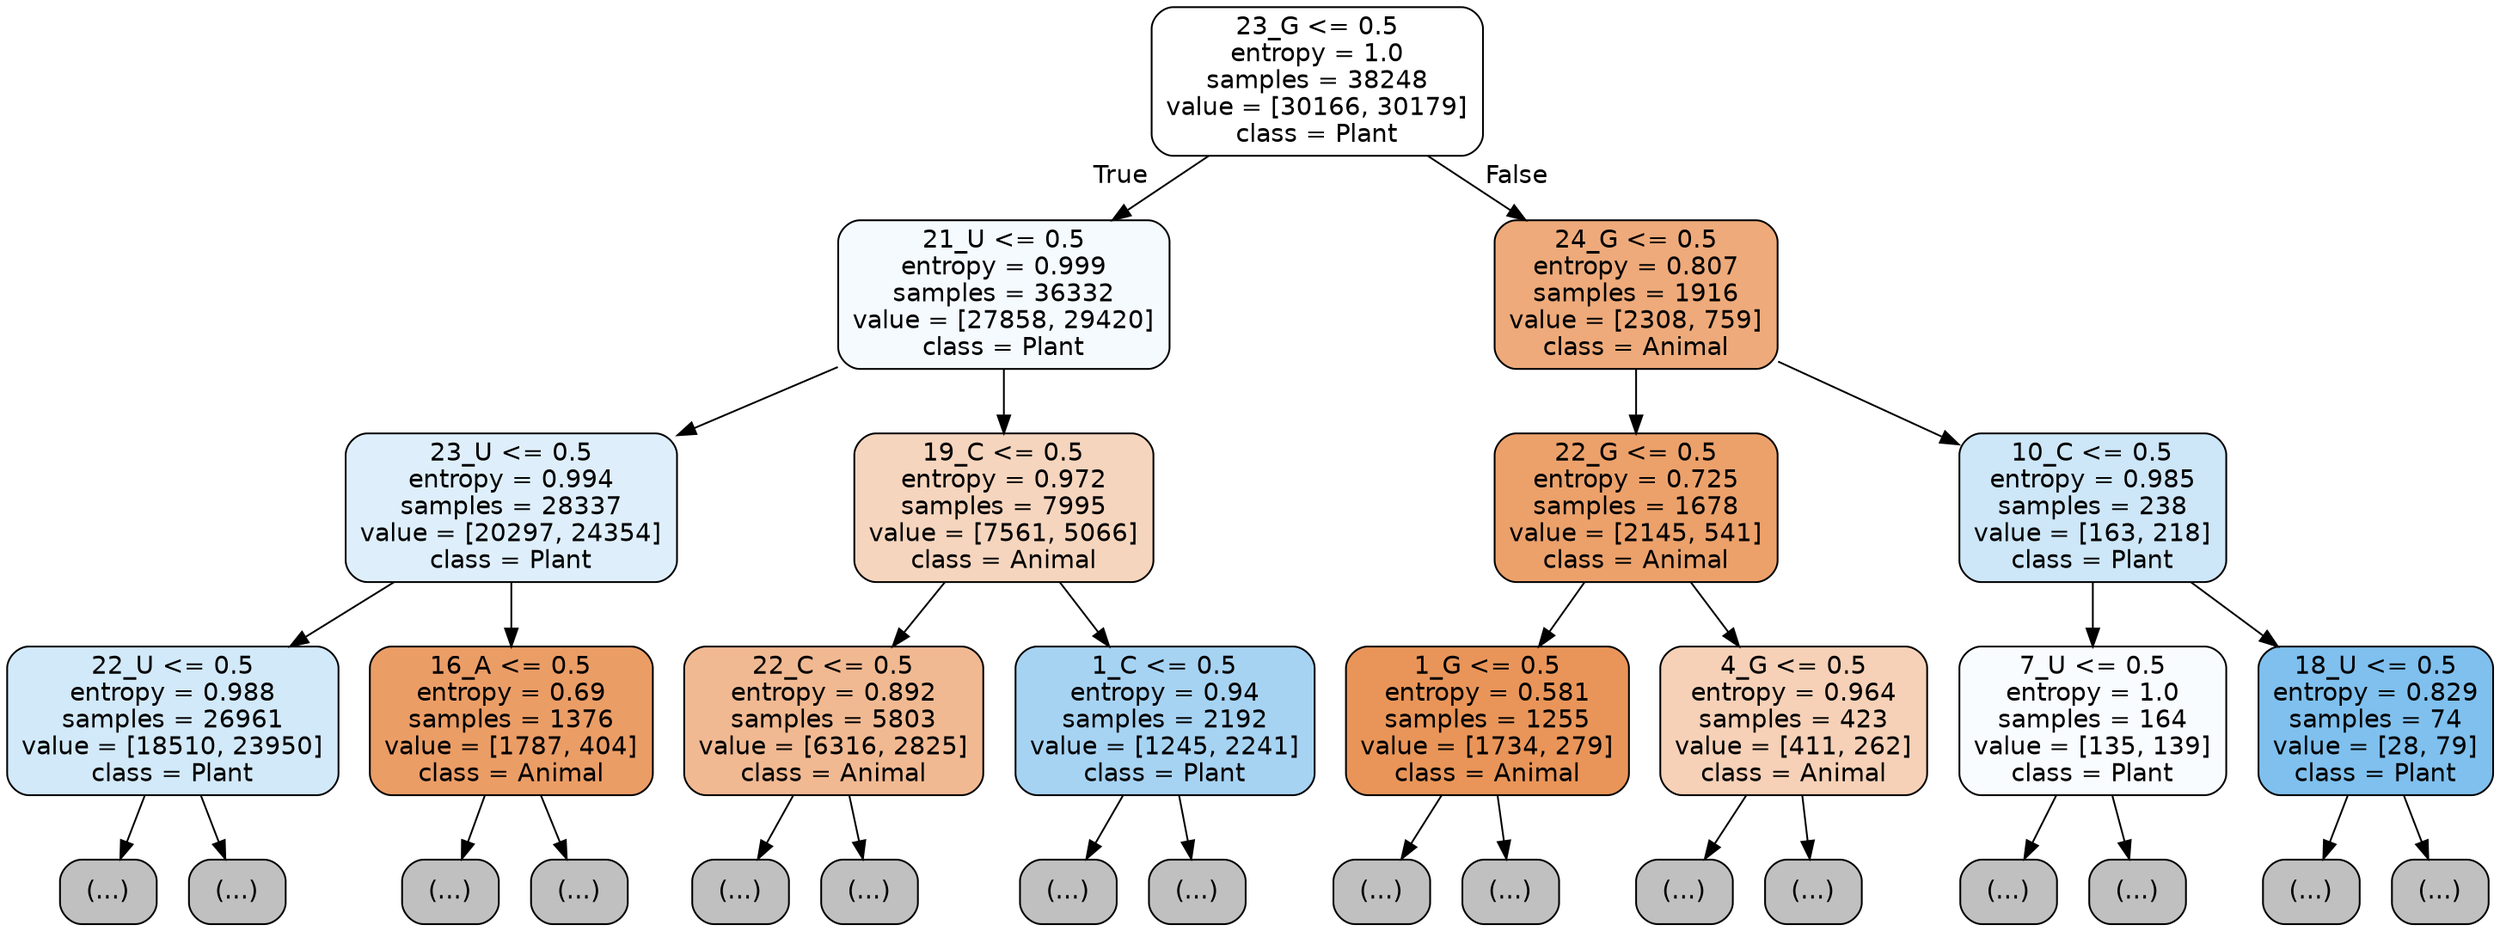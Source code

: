 digraph Tree {
node [shape=box, style="filled, rounded", color="black", fontname="helvetica"] ;
edge [fontname="helvetica"] ;
0 [label="23_G <= 0.5\nentropy = 1.0\nsamples = 38248\nvalue = [30166, 30179]\nclass = Plant", fillcolor="#ffffff"] ;
1 [label="21_U <= 0.5\nentropy = 0.999\nsamples = 36332\nvalue = [27858, 29420]\nclass = Plant", fillcolor="#f4fafe"] ;
0 -> 1 [labeldistance=2.5, labelangle=45, headlabel="True"] ;
2 [label="23_U <= 0.5\nentropy = 0.994\nsamples = 28337\nvalue = [20297, 24354]\nclass = Plant", fillcolor="#deeffb"] ;
1 -> 2 ;
3 [label="22_U <= 0.5\nentropy = 0.988\nsamples = 26961\nvalue = [18510, 23950]\nclass = Plant", fillcolor="#d2e9f9"] ;
2 -> 3 ;
4 [label="(...)", fillcolor="#C0C0C0"] ;
3 -> 4 ;
10959 [label="(...)", fillcolor="#C0C0C0"] ;
3 -> 10959 ;
12222 [label="16_A <= 0.5\nentropy = 0.69\nsamples = 1376\nvalue = [1787, 404]\nclass = Animal", fillcolor="#eb9d66"] ;
2 -> 12222 ;
12223 [label="(...)", fillcolor="#C0C0C0"] ;
12222 -> 12223 ;
12692 [label="(...)", fillcolor="#C0C0C0"] ;
12222 -> 12692 ;
12791 [label="19_C <= 0.5\nentropy = 0.972\nsamples = 7995\nvalue = [7561, 5066]\nclass = Animal", fillcolor="#f6d5be"] ;
1 -> 12791 ;
12792 [label="22_C <= 0.5\nentropy = 0.892\nsamples = 5803\nvalue = [6316, 2825]\nclass = Animal", fillcolor="#f1b992"] ;
12791 -> 12792 ;
12793 [label="(...)", fillcolor="#C0C0C0"] ;
12792 -> 12793 ;
15062 [label="(...)", fillcolor="#C0C0C0"] ;
12792 -> 15062 ;
15373 [label="1_C <= 0.5\nentropy = 0.94\nsamples = 2192\nvalue = [1245, 2241]\nclass = Plant", fillcolor="#a7d3f3"] ;
12791 -> 15373 ;
15374 [label="(...)", fillcolor="#C0C0C0"] ;
15373 -> 15374 ;
16095 [label="(...)", fillcolor="#C0C0C0"] ;
15373 -> 16095 ;
16276 [label="24_G <= 0.5\nentropy = 0.807\nsamples = 1916\nvalue = [2308, 759]\nclass = Animal", fillcolor="#eeaa7a"] ;
0 -> 16276 [labeldistance=2.5, labelangle=-45, headlabel="False"] ;
16277 [label="22_G <= 0.5\nentropy = 0.725\nsamples = 1678\nvalue = [2145, 541]\nclass = Animal", fillcolor="#eca16b"] ;
16276 -> 16277 ;
16278 [label="1_G <= 0.5\nentropy = 0.581\nsamples = 1255\nvalue = [1734, 279]\nclass = Animal", fillcolor="#e99559"] ;
16277 -> 16278 ;
16279 [label="(...)", fillcolor="#C0C0C0"] ;
16278 -> 16279 ;
16662 [label="(...)", fillcolor="#C0C0C0"] ;
16278 -> 16662 ;
16733 [label="4_G <= 0.5\nentropy = 0.964\nsamples = 423\nvalue = [411, 262]\nclass = Animal", fillcolor="#f6d1b7"] ;
16277 -> 16733 ;
16734 [label="(...)", fillcolor="#C0C0C0"] ;
16733 -> 16734 ;
16889 [label="(...)", fillcolor="#C0C0C0"] ;
16733 -> 16889 ;
16950 [label="10_C <= 0.5\nentropy = 0.985\nsamples = 238\nvalue = [163, 218]\nclass = Plant", fillcolor="#cde6f8"] ;
16276 -> 16950 ;
16951 [label="7_U <= 0.5\nentropy = 1.0\nsamples = 164\nvalue = [135, 139]\nclass = Plant", fillcolor="#f9fcfe"] ;
16950 -> 16951 ;
16952 [label="(...)", fillcolor="#C0C0C0"] ;
16951 -> 16952 ;
17015 [label="(...)", fillcolor="#C0C0C0"] ;
16951 -> 17015 ;
17040 [label="18_U <= 0.5\nentropy = 0.829\nsamples = 74\nvalue = [28, 79]\nclass = Plant", fillcolor="#7fc0ee"] ;
16950 -> 17040 ;
17041 [label="(...)", fillcolor="#C0C0C0"] ;
17040 -> 17041 ;
17076 [label="(...)", fillcolor="#C0C0C0"] ;
17040 -> 17076 ;
}